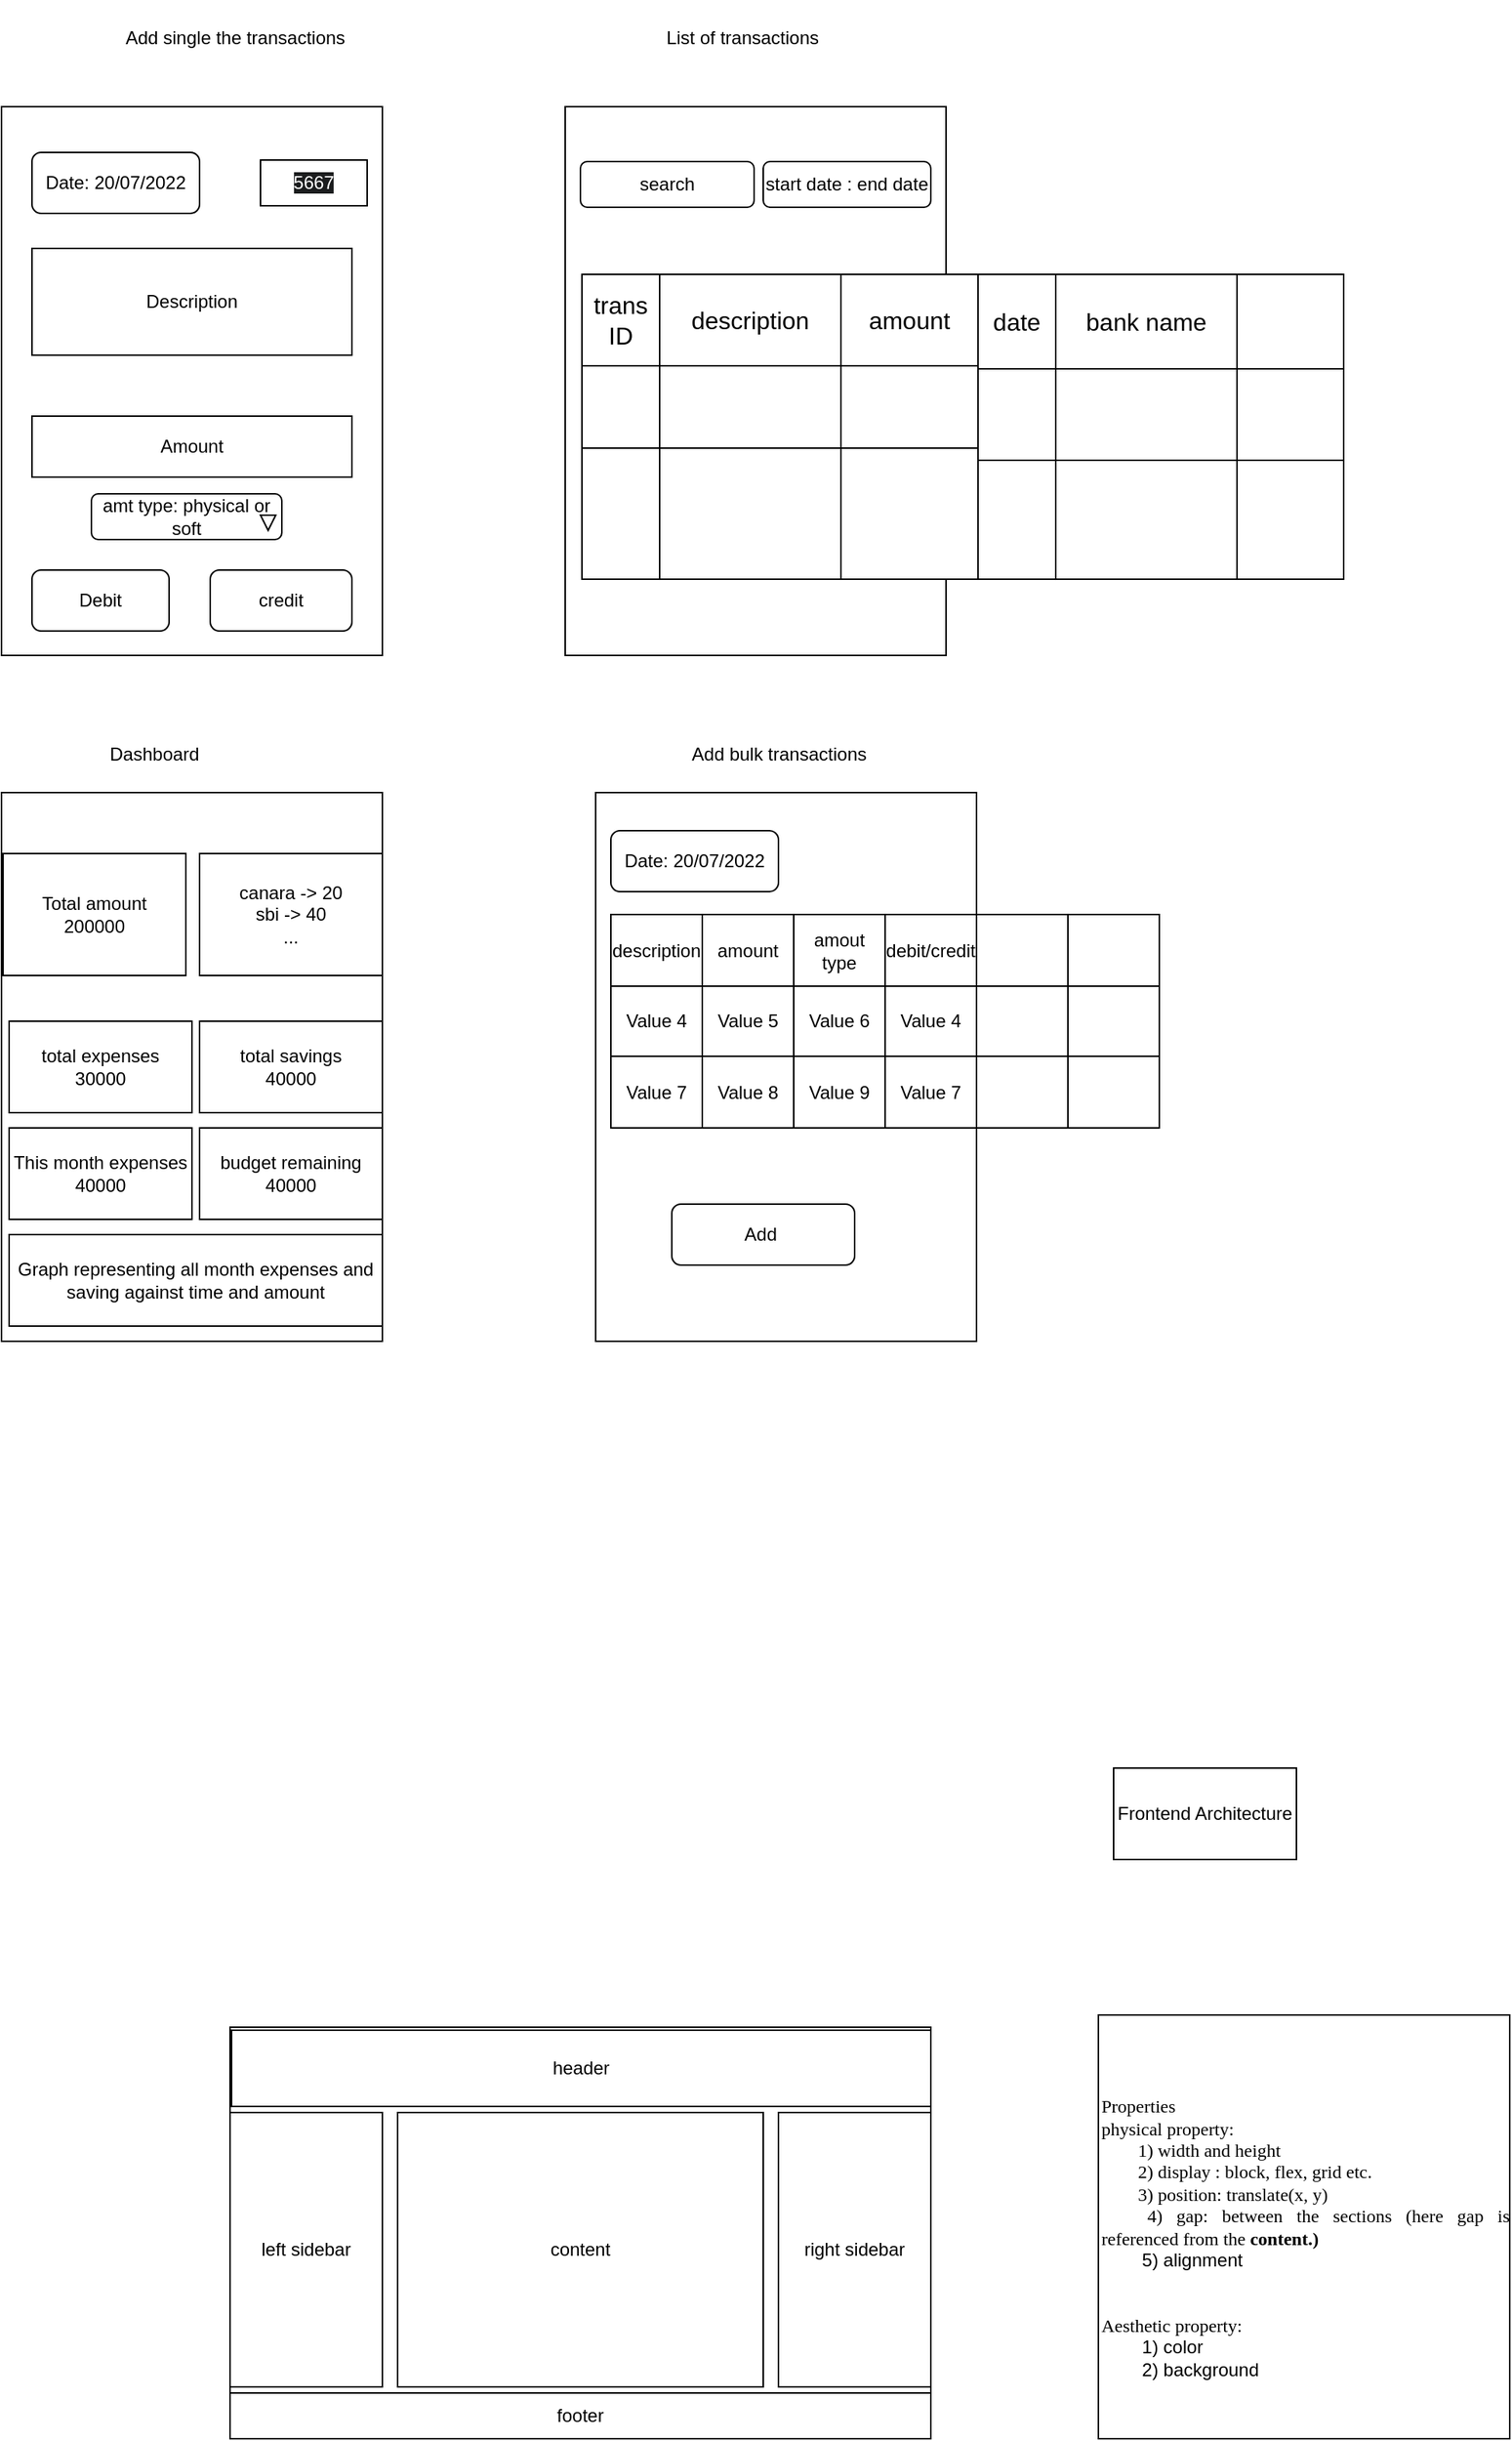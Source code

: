 <mxfile version="27.0.5">
  <diagram name="Page-1" id="O9XgXwJCEm626yFmfBz4">
    <mxGraphModel dx="1111" dy="526" grid="1" gridSize="10" guides="1" tooltips="1" connect="1" arrows="1" fold="1" page="1" pageScale="1" pageWidth="827" pageHeight="1169" math="0" shadow="0">
      <root>
        <mxCell id="0" />
        <mxCell id="1" parent="0" />
        <mxCell id="kgv2G1Oz28T-YQ5CuaxX-1" value="" style="rounded=0;whiteSpace=wrap;html=1;" parent="1" vertex="1">
          <mxGeometry x="40" y="90" width="250" height="360" as="geometry" />
        </mxCell>
        <mxCell id="kgv2G1Oz28T-YQ5CuaxX-2" value="Amount" style="rounded=0;whiteSpace=wrap;html=1;" parent="1" vertex="1">
          <mxGeometry x="60" y="293" width="210" height="40" as="geometry" />
        </mxCell>
        <mxCell id="kgv2G1Oz28T-YQ5CuaxX-3" value="Debit" style="rounded=1;whiteSpace=wrap;html=1;" parent="1" vertex="1">
          <mxGeometry x="60" y="394" width="90" height="40" as="geometry" />
        </mxCell>
        <mxCell id="kgv2G1Oz28T-YQ5CuaxX-4" value="credit" style="rounded=1;whiteSpace=wrap;html=1;" parent="1" vertex="1">
          <mxGeometry x="177" y="394" width="93" height="40" as="geometry" />
        </mxCell>
        <mxCell id="kgv2G1Oz28T-YQ5CuaxX-5" value="Description" style="rounded=0;whiteSpace=wrap;html=1;" parent="1" vertex="1">
          <mxGeometry x="60" y="183" width="210" height="70" as="geometry" />
        </mxCell>
        <mxCell id="kgv2G1Oz28T-YQ5CuaxX-6" value="Date: 20/07/2022" style="rounded=1;whiteSpace=wrap;html=1;" parent="1" vertex="1">
          <mxGeometry x="60" y="120" width="110" height="40" as="geometry" />
        </mxCell>
        <mxCell id="kgv2G1Oz28T-YQ5CuaxX-8" value="&lt;span style=&quot;color: rgb(255, 255, 255); font-family: Helvetica; font-size: 12px; font-style: normal; font-variant-ligatures: normal; font-variant-caps: normal; font-weight: 400; letter-spacing: normal; orphans: 2; text-align: center; text-indent: 0px; text-transform: none; widows: 2; word-spacing: 0px; -webkit-text-stroke-width: 0px; white-space: normal; background-color: rgb(27, 29, 30); text-decoration-thickness: initial; text-decoration-style: initial; text-decoration-color: initial; float: none; display: inline !important;&quot;&gt;5667&lt;/span&gt;" style="rounded=0;whiteSpace=wrap;html=1;" parent="1" vertex="1">
          <mxGeometry x="210" y="125" width="70" height="30" as="geometry" />
        </mxCell>
        <mxCell id="kgv2G1Oz28T-YQ5CuaxX-12" value="" style="rounded=0;whiteSpace=wrap;html=1;" parent="1" vertex="1">
          <mxGeometry x="410" y="90" width="250" height="360" as="geometry" />
        </mxCell>
        <mxCell id="kgv2G1Oz28T-YQ5CuaxX-34" value="search" style="rounded=1;whiteSpace=wrap;html=1;" parent="1" vertex="1">
          <mxGeometry x="420" y="126" width="114" height="30" as="geometry" />
        </mxCell>
        <mxCell id="kgv2G1Oz28T-YQ5CuaxX-35" value="start date : end date" style="rounded=1;whiteSpace=wrap;html=1;" parent="1" vertex="1">
          <mxGeometry x="540" y="126" width="110" height="30" as="geometry" />
        </mxCell>
        <mxCell id="kgv2G1Oz28T-YQ5CuaxX-139" value="" style="group;movable=1;resizable=1;rotatable=1;deletable=1;editable=1;locked=0;connectable=1;" parent="1" vertex="1" connectable="0">
          <mxGeometry x="390" y="200" width="580" height="200" as="geometry" />
        </mxCell>
        <mxCell id="kgv2G1Oz28T-YQ5CuaxX-88" value="" style="shape=table;startSize=0;container=1;collapsible=0;childLayout=tableLayout;fontSize=16;movable=1;resizable=1;rotatable=1;deletable=1;editable=1;locked=0;connectable=1;" parent="kgv2G1Oz28T-YQ5CuaxX-139" vertex="1">
          <mxGeometry x="31" width="260" height="200" as="geometry" />
        </mxCell>
        <mxCell id="kgv2G1Oz28T-YQ5CuaxX-93" value="" style="shape=tableRow;horizontal=0;startSize=0;swimlaneHead=0;swimlaneBody=0;strokeColor=inherit;top=0;left=0;bottom=0;right=0;collapsible=0;dropTarget=0;fillColor=none;points=[[0,0.5],[1,0.5]];portConstraint=eastwest;fontSize=16;movable=1;resizable=1;rotatable=1;deletable=1;editable=1;locked=0;connectable=1;" parent="kgv2G1Oz28T-YQ5CuaxX-88" vertex="1">
          <mxGeometry width="260" height="60" as="geometry" />
        </mxCell>
        <mxCell id="kgv2G1Oz28T-YQ5CuaxX-94" value="trans ID" style="shape=partialRectangle;html=1;whiteSpace=wrap;connectable=1;strokeColor=inherit;overflow=hidden;fillColor=none;top=0;left=0;bottom=0;right=0;pointerEvents=1;fontSize=16;movable=1;resizable=1;rotatable=1;deletable=1;editable=1;locked=0;" parent="kgv2G1Oz28T-YQ5CuaxX-93" vertex="1">
          <mxGeometry width="51" height="60" as="geometry">
            <mxRectangle width="51" height="60" as="alternateBounds" />
          </mxGeometry>
        </mxCell>
        <mxCell id="kgv2G1Oz28T-YQ5CuaxX-95" value="description" style="shape=partialRectangle;html=1;whiteSpace=wrap;connectable=1;strokeColor=inherit;overflow=hidden;fillColor=none;top=0;left=0;bottom=0;right=0;pointerEvents=1;fontSize=16;movable=1;resizable=1;rotatable=1;deletable=1;editable=1;locked=0;" parent="kgv2G1Oz28T-YQ5CuaxX-93" vertex="1">
          <mxGeometry x="51" width="119" height="60" as="geometry">
            <mxRectangle width="119" height="60" as="alternateBounds" />
          </mxGeometry>
        </mxCell>
        <mxCell id="kgv2G1Oz28T-YQ5CuaxX-96" value="amount" style="shape=partialRectangle;html=1;whiteSpace=wrap;connectable=1;strokeColor=inherit;overflow=hidden;fillColor=none;top=0;left=0;bottom=0;right=0;pointerEvents=1;fontSize=16;movable=1;resizable=1;rotatable=1;deletable=1;editable=1;locked=0;" parent="kgv2G1Oz28T-YQ5CuaxX-93" vertex="1">
          <mxGeometry x="170" width="90" height="60" as="geometry">
            <mxRectangle width="90" height="60" as="alternateBounds" />
          </mxGeometry>
        </mxCell>
        <mxCell id="kgv2G1Oz28T-YQ5CuaxX-89" value="" style="shape=tableRow;horizontal=0;startSize=0;swimlaneHead=0;swimlaneBody=0;strokeColor=inherit;top=0;left=0;bottom=0;right=0;collapsible=0;dropTarget=0;fillColor=none;points=[[0,0.5],[1,0.5]];portConstraint=eastwest;fontSize=16;movable=1;resizable=1;rotatable=1;deletable=1;editable=1;locked=0;connectable=1;" parent="kgv2G1Oz28T-YQ5CuaxX-88" vertex="1">
          <mxGeometry y="60" width="260" height="54" as="geometry" />
        </mxCell>
        <mxCell id="kgv2G1Oz28T-YQ5CuaxX-90" value="" style="shape=partialRectangle;html=1;whiteSpace=wrap;connectable=1;strokeColor=inherit;overflow=hidden;fillColor=none;top=0;left=0;bottom=0;right=0;pointerEvents=1;fontSize=16;movable=1;resizable=1;rotatable=1;deletable=1;editable=1;locked=0;" parent="kgv2G1Oz28T-YQ5CuaxX-89" vertex="1">
          <mxGeometry width="51" height="54" as="geometry">
            <mxRectangle width="51" height="54" as="alternateBounds" />
          </mxGeometry>
        </mxCell>
        <mxCell id="kgv2G1Oz28T-YQ5CuaxX-91" value="" style="shape=partialRectangle;html=1;whiteSpace=wrap;connectable=1;strokeColor=inherit;overflow=hidden;fillColor=none;top=0;left=0;bottom=0;right=0;pointerEvents=1;fontSize=16;movable=1;resizable=1;rotatable=1;deletable=1;editable=1;locked=0;" parent="kgv2G1Oz28T-YQ5CuaxX-89" vertex="1">
          <mxGeometry x="51" width="119" height="54" as="geometry">
            <mxRectangle width="119" height="54" as="alternateBounds" />
          </mxGeometry>
        </mxCell>
        <mxCell id="kgv2G1Oz28T-YQ5CuaxX-92" value="" style="shape=partialRectangle;html=1;whiteSpace=wrap;connectable=1;strokeColor=inherit;overflow=hidden;fillColor=none;top=0;left=0;bottom=0;right=0;pointerEvents=1;fontSize=16;movable=1;resizable=1;rotatable=1;deletable=1;editable=1;locked=0;" parent="kgv2G1Oz28T-YQ5CuaxX-89" vertex="1">
          <mxGeometry x="170" width="90" height="54" as="geometry">
            <mxRectangle width="90" height="54" as="alternateBounds" />
          </mxGeometry>
        </mxCell>
        <mxCell id="kgv2G1Oz28T-YQ5CuaxX-97" value="" style="shape=tableRow;horizontal=0;startSize=0;swimlaneHead=0;swimlaneBody=0;strokeColor=inherit;top=0;left=0;bottom=0;right=0;collapsible=0;dropTarget=0;fillColor=none;points=[[0,0.5],[1,0.5]];portConstraint=eastwest;fontSize=16;movable=1;resizable=1;rotatable=1;deletable=1;editable=1;locked=0;connectable=1;" parent="kgv2G1Oz28T-YQ5CuaxX-88" vertex="1">
          <mxGeometry y="114" width="260" height="86" as="geometry" />
        </mxCell>
        <mxCell id="kgv2G1Oz28T-YQ5CuaxX-98" value="" style="shape=partialRectangle;html=1;whiteSpace=wrap;connectable=1;strokeColor=inherit;overflow=hidden;fillColor=none;top=0;left=0;bottom=0;right=0;pointerEvents=1;fontSize=16;movable=1;resizable=1;rotatable=1;deletable=1;editable=1;locked=0;" parent="kgv2G1Oz28T-YQ5CuaxX-97" vertex="1">
          <mxGeometry width="51" height="86" as="geometry">
            <mxRectangle width="51" height="86" as="alternateBounds" />
          </mxGeometry>
        </mxCell>
        <mxCell id="kgv2G1Oz28T-YQ5CuaxX-99" value="" style="shape=partialRectangle;html=1;whiteSpace=wrap;connectable=1;strokeColor=inherit;overflow=hidden;fillColor=none;top=0;left=0;bottom=0;right=0;pointerEvents=1;fontSize=16;movable=1;resizable=1;rotatable=1;deletable=1;editable=1;locked=0;" parent="kgv2G1Oz28T-YQ5CuaxX-97" vertex="1">
          <mxGeometry x="51" width="119" height="86" as="geometry">
            <mxRectangle width="119" height="86" as="alternateBounds" />
          </mxGeometry>
        </mxCell>
        <mxCell id="kgv2G1Oz28T-YQ5CuaxX-100" value="" style="shape=partialRectangle;html=1;whiteSpace=wrap;connectable=1;strokeColor=inherit;overflow=hidden;fillColor=none;top=0;left=0;bottom=0;right=0;pointerEvents=1;fontSize=16;movable=1;resizable=1;rotatable=1;deletable=1;editable=1;locked=0;" parent="kgv2G1Oz28T-YQ5CuaxX-97" vertex="1">
          <mxGeometry x="170" width="90" height="86" as="geometry">
            <mxRectangle width="90" height="86" as="alternateBounds" />
          </mxGeometry>
        </mxCell>
        <mxCell id="kgv2G1Oz28T-YQ5CuaxX-126" value="" style="shape=table;startSize=0;container=1;collapsible=0;childLayout=tableLayout;fontSize=16;movable=1;resizable=1;rotatable=1;deletable=1;editable=1;locked=0;connectable=1;points=[[0,0,0,0,0],[0,0.25,0,0,0],[0,0.5,0,0,0],[0,0.75,0,0,0],[0,1,0,0,0],[0.25,0,0,0,0],[0.25,1,0,0,0],[0.5,0,0,0,0],[0.5,1,0,0,0],[0.75,0,0,0,0],[0.75,1,0,0,0],[1,0,0,0,0],[1,0.25,0,0,0],[1,0.5,0,0,0],[1,0.75,0,0,0],[1,1,0,0,0]];" parent="kgv2G1Oz28T-YQ5CuaxX-139" vertex="1">
          <mxGeometry x="291" width="240" height="200.0" as="geometry" />
        </mxCell>
        <mxCell id="kgv2G1Oz28T-YQ5CuaxX-127" value="" style="shape=tableRow;horizontal=0;startSize=0;swimlaneHead=0;swimlaneBody=0;strokeColor=inherit;top=0;left=0;bottom=0;right=0;collapsible=0;dropTarget=0;fillColor=none;points=[[0,0.5],[1,0.5]];portConstraint=eastwest;fontSize=16;movable=1;resizable=1;rotatable=1;deletable=1;editable=1;locked=0;connectable=1;" parent="kgv2G1Oz28T-YQ5CuaxX-126" vertex="1">
          <mxGeometry width="240" height="62" as="geometry" />
        </mxCell>
        <mxCell id="kgv2G1Oz28T-YQ5CuaxX-128" value="date" style="shape=partialRectangle;html=1;whiteSpace=wrap;connectable=1;strokeColor=inherit;overflow=hidden;fillColor=none;top=0;left=0;bottom=0;right=0;pointerEvents=1;fontSize=16;movable=1;resizable=1;rotatable=1;deletable=1;editable=1;locked=0;" parent="kgv2G1Oz28T-YQ5CuaxX-127" vertex="1">
          <mxGeometry width="51" height="62" as="geometry">
            <mxRectangle width="51" height="62" as="alternateBounds" />
          </mxGeometry>
        </mxCell>
        <mxCell id="kgv2G1Oz28T-YQ5CuaxX-129" value="bank name" style="shape=partialRectangle;html=1;whiteSpace=wrap;connectable=1;strokeColor=inherit;overflow=hidden;fillColor=none;top=0;left=0;bottom=0;right=0;pointerEvents=1;fontSize=16;movable=1;resizable=1;rotatable=1;deletable=1;editable=1;locked=0;" parent="kgv2G1Oz28T-YQ5CuaxX-127" vertex="1">
          <mxGeometry x="51" width="119" height="62" as="geometry">
            <mxRectangle width="119" height="62" as="alternateBounds" />
          </mxGeometry>
        </mxCell>
        <mxCell id="kgv2G1Oz28T-YQ5CuaxX-130" value="" style="shape=partialRectangle;html=1;whiteSpace=wrap;connectable=1;strokeColor=inherit;overflow=hidden;fillColor=none;top=0;left=0;bottom=0;right=0;pointerEvents=1;fontSize=16;movable=1;resizable=1;rotatable=1;deletable=1;editable=1;locked=0;" parent="kgv2G1Oz28T-YQ5CuaxX-127" vertex="1">
          <mxGeometry x="170" width="70" height="62" as="geometry">
            <mxRectangle width="70" height="62" as="alternateBounds" />
          </mxGeometry>
        </mxCell>
        <mxCell id="kgv2G1Oz28T-YQ5CuaxX-131" value="" style="shape=tableRow;horizontal=0;startSize=0;swimlaneHead=0;swimlaneBody=0;strokeColor=inherit;top=0;left=0;bottom=0;right=0;collapsible=0;dropTarget=0;fillColor=none;points=[[0,0.5],[1,0.5]];portConstraint=eastwest;fontSize=16;movable=1;resizable=1;rotatable=1;deletable=1;editable=1;locked=0;connectable=1;" parent="kgv2G1Oz28T-YQ5CuaxX-126" vertex="1">
          <mxGeometry y="62" width="240" height="60" as="geometry" />
        </mxCell>
        <mxCell id="kgv2G1Oz28T-YQ5CuaxX-132" value="" style="shape=partialRectangle;html=1;whiteSpace=wrap;connectable=1;strokeColor=inherit;overflow=hidden;fillColor=none;top=0;left=0;bottom=0;right=0;pointerEvents=1;fontSize=16;movable=1;resizable=1;rotatable=1;deletable=1;editable=1;locked=0;" parent="kgv2G1Oz28T-YQ5CuaxX-131" vertex="1">
          <mxGeometry width="51" height="60" as="geometry">
            <mxRectangle width="51" height="60" as="alternateBounds" />
          </mxGeometry>
        </mxCell>
        <mxCell id="kgv2G1Oz28T-YQ5CuaxX-133" value="" style="shape=partialRectangle;html=1;whiteSpace=wrap;connectable=1;strokeColor=inherit;overflow=hidden;fillColor=none;top=0;left=0;bottom=0;right=0;pointerEvents=1;fontSize=16;movable=1;resizable=1;rotatable=1;deletable=1;editable=1;locked=0;" parent="kgv2G1Oz28T-YQ5CuaxX-131" vertex="1">
          <mxGeometry x="51" width="119" height="60" as="geometry">
            <mxRectangle width="119" height="60" as="alternateBounds" />
          </mxGeometry>
        </mxCell>
        <mxCell id="kgv2G1Oz28T-YQ5CuaxX-134" value="" style="shape=partialRectangle;html=1;whiteSpace=wrap;connectable=1;strokeColor=inherit;overflow=hidden;fillColor=none;top=0;left=0;bottom=0;right=0;pointerEvents=1;fontSize=16;movable=1;resizable=1;rotatable=1;deletable=1;editable=1;locked=0;" parent="kgv2G1Oz28T-YQ5CuaxX-131" vertex="1">
          <mxGeometry x="170" width="70" height="60" as="geometry">
            <mxRectangle width="70" height="60" as="alternateBounds" />
          </mxGeometry>
        </mxCell>
        <mxCell id="kgv2G1Oz28T-YQ5CuaxX-135" value="" style="shape=tableRow;horizontal=0;startSize=0;swimlaneHead=0;swimlaneBody=0;strokeColor=inherit;top=0;left=0;bottom=0;right=0;collapsible=0;dropTarget=0;fillColor=none;points=[[0,0.5],[1,0.5]];portConstraint=eastwest;fontSize=16;movable=1;resizable=1;rotatable=1;deletable=1;editable=1;locked=0;connectable=1;" parent="kgv2G1Oz28T-YQ5CuaxX-126" vertex="1">
          <mxGeometry y="122" width="240" height="78" as="geometry" />
        </mxCell>
        <mxCell id="kgv2G1Oz28T-YQ5CuaxX-136" value="" style="shape=partialRectangle;html=1;whiteSpace=wrap;connectable=1;strokeColor=inherit;overflow=hidden;fillColor=none;top=0;left=0;bottom=0;right=0;pointerEvents=1;fontSize=16;movable=1;resizable=1;rotatable=1;deletable=1;editable=1;locked=0;" parent="kgv2G1Oz28T-YQ5CuaxX-135" vertex="1">
          <mxGeometry width="51" height="78" as="geometry">
            <mxRectangle width="51" height="78" as="alternateBounds" />
          </mxGeometry>
        </mxCell>
        <mxCell id="kgv2G1Oz28T-YQ5CuaxX-137" value="" style="shape=partialRectangle;html=1;whiteSpace=wrap;connectable=1;strokeColor=inherit;overflow=hidden;fillColor=none;top=0;left=0;bottom=0;right=0;pointerEvents=1;fontSize=16;movable=1;resizable=1;rotatable=1;deletable=1;editable=1;locked=0;" parent="kgv2G1Oz28T-YQ5CuaxX-135" vertex="1">
          <mxGeometry x="51" width="119" height="78" as="geometry">
            <mxRectangle width="119" height="78" as="alternateBounds" />
          </mxGeometry>
        </mxCell>
        <mxCell id="kgv2G1Oz28T-YQ5CuaxX-138" value="" style="shape=partialRectangle;html=1;whiteSpace=wrap;connectable=1;strokeColor=inherit;overflow=hidden;fillColor=none;top=0;left=0;bottom=0;right=0;pointerEvents=1;fontSize=16;movable=1;resizable=1;rotatable=1;deletable=1;editable=1;locked=0;" parent="kgv2G1Oz28T-YQ5CuaxX-135" vertex="1">
          <mxGeometry x="170" width="70" height="78" as="geometry">
            <mxRectangle width="70" height="78" as="alternateBounds" />
          </mxGeometry>
        </mxCell>
        <mxCell id="kgv2G1Oz28T-YQ5CuaxX-140" value="amt type: physical or soft" style="rounded=1;whiteSpace=wrap;html=1;" parent="1" vertex="1">
          <mxGeometry x="99" y="344" width="125" height="30" as="geometry" />
        </mxCell>
        <mxCell id="kgv2G1Oz28T-YQ5CuaxX-141" value="" style="triangle;whiteSpace=wrap;html=1;rotation=90;" parent="1" vertex="1">
          <mxGeometry x="210" y="358" width="10" height="10" as="geometry" />
        </mxCell>
        <mxCell id="kgv2G1Oz28T-YQ5CuaxX-143" value="" style="rounded=0;whiteSpace=wrap;html=1;" parent="1" vertex="1">
          <mxGeometry x="40" y="540" width="250" height="360" as="geometry" />
        </mxCell>
        <mxCell id="kgv2G1Oz28T-YQ5CuaxX-144" value="Total amount&lt;div&gt;200000&lt;/div&gt;" style="rounded=0;whiteSpace=wrap;html=1;" parent="1" vertex="1">
          <mxGeometry x="41" y="580" width="120" height="80" as="geometry" />
        </mxCell>
        <mxCell id="kgv2G1Oz28T-YQ5CuaxX-158" value="total expenses&lt;div&gt;30000&lt;/div&gt;" style="rounded=0;whiteSpace=wrap;html=1;" parent="1" vertex="1">
          <mxGeometry x="45" y="690" width="120" height="60" as="geometry" />
        </mxCell>
        <mxCell id="kgv2G1Oz28T-YQ5CuaxX-159" value="total savings&lt;div&gt;40000&lt;/div&gt;" style="rounded=0;whiteSpace=wrap;html=1;" parent="1" vertex="1">
          <mxGeometry x="170" y="690" width="120" height="60" as="geometry" />
        </mxCell>
        <mxCell id="kgv2G1Oz28T-YQ5CuaxX-160" value="This month expenses&lt;br&gt;&lt;div&gt;40000&lt;/div&gt;" style="rounded=0;whiteSpace=wrap;html=1;" parent="1" vertex="1">
          <mxGeometry x="45" y="760" width="120" height="60" as="geometry" />
        </mxCell>
        <mxCell id="kgv2G1Oz28T-YQ5CuaxX-161" value="budget remaining&lt;br&gt;&lt;div&gt;40000&lt;/div&gt;" style="rounded=0;whiteSpace=wrap;html=1;" parent="1" vertex="1">
          <mxGeometry x="170" y="760" width="120" height="60" as="geometry" />
        </mxCell>
        <mxCell id="kgv2G1Oz28T-YQ5CuaxX-162" value="Graph representing all month expenses and saving against time and amount" style="rounded=0;whiteSpace=wrap;html=1;" parent="1" vertex="1">
          <mxGeometry x="45" y="830" width="245" height="60" as="geometry" />
        </mxCell>
        <mxCell id="kgv2G1Oz28T-YQ5CuaxX-163" value="&lt;div&gt;canara -&amp;gt; 20&lt;/div&gt;&lt;div&gt;sbi -&amp;gt; 40&lt;/div&gt;&lt;div&gt;...&lt;/div&gt;" style="rounded=0;whiteSpace=wrap;html=1;" parent="1" vertex="1">
          <mxGeometry x="170" y="580" width="120" height="80" as="geometry" />
        </mxCell>
        <mxCell id="kgv2G1Oz28T-YQ5CuaxX-164" value="Add single the transactions" style="text;html=1;align=center;verticalAlign=middle;whiteSpace=wrap;rounded=0;" parent="1" vertex="1">
          <mxGeometry x="117" y="20" width="153" height="50" as="geometry" />
        </mxCell>
        <mxCell id="kgv2G1Oz28T-YQ5CuaxX-165" value="List of transactions" style="text;html=1;align=center;verticalAlign=middle;whiteSpace=wrap;rounded=0;" parent="1" vertex="1">
          <mxGeometry x="450" y="20" width="153" height="50" as="geometry" />
        </mxCell>
        <mxCell id="kgv2G1Oz28T-YQ5CuaxX-167" value="Dashboard" style="text;html=1;align=center;verticalAlign=middle;resizable=0;points=[];autosize=1;strokeColor=none;fillColor=none;" parent="1" vertex="1">
          <mxGeometry x="100" y="500" width="80" height="30" as="geometry" />
        </mxCell>
        <mxCell id="kgv2G1Oz28T-YQ5CuaxX-168" value="" style="rounded=0;whiteSpace=wrap;html=1;" parent="1" vertex="1">
          <mxGeometry x="430" y="540" width="250" height="360" as="geometry" />
        </mxCell>
        <mxCell id="kgv2G1Oz28T-YQ5CuaxX-169" value="Add bulk transactions" style="text;html=1;align=center;verticalAlign=middle;resizable=0;points=[];autosize=1;strokeColor=none;fillColor=none;" parent="1" vertex="1">
          <mxGeometry x="480" y="500" width="140" height="30" as="geometry" />
        </mxCell>
        <mxCell id="kgv2G1Oz28T-YQ5CuaxX-196" value="" style="group" parent="1" vertex="1" connectable="0">
          <mxGeometry x="440" y="620" width="360" height="140" as="geometry" />
        </mxCell>
        <mxCell id="kgv2G1Oz28T-YQ5CuaxX-170" value="" style="childLayout=tableLayout;recursiveResize=0;shadow=0;fillColor=none;" parent="kgv2G1Oz28T-YQ5CuaxX-196" vertex="1">
          <mxGeometry width="180" height="140" as="geometry" />
        </mxCell>
        <mxCell id="kgv2G1Oz28T-YQ5CuaxX-171" value="" style="shape=tableRow;horizontal=0;startSize=0;swimlaneHead=0;swimlaneBody=0;top=0;left=0;bottom=0;right=0;dropTarget=0;collapsible=0;recursiveResize=0;expand=0;fontStyle=0;fillColor=none;strokeColor=inherit;" parent="kgv2G1Oz28T-YQ5CuaxX-170" vertex="1">
          <mxGeometry width="180" height="47" as="geometry" />
        </mxCell>
        <mxCell id="kgv2G1Oz28T-YQ5CuaxX-172" value="description" style="connectable=0;recursiveResize=0;strokeColor=inherit;fillColor=none;align=center;whiteSpace=wrap;html=1;" parent="kgv2G1Oz28T-YQ5CuaxX-171" vertex="1">
          <mxGeometry width="60" height="47" as="geometry">
            <mxRectangle width="60" height="47" as="alternateBounds" />
          </mxGeometry>
        </mxCell>
        <mxCell id="kgv2G1Oz28T-YQ5CuaxX-173" value="amount" style="connectable=0;recursiveResize=0;strokeColor=inherit;fillColor=none;align=center;whiteSpace=wrap;html=1;" parent="kgv2G1Oz28T-YQ5CuaxX-171" vertex="1">
          <mxGeometry x="60" width="60" height="47" as="geometry">
            <mxRectangle width="60" height="47" as="alternateBounds" />
          </mxGeometry>
        </mxCell>
        <mxCell id="kgv2G1Oz28T-YQ5CuaxX-174" value="amout type" style="connectable=0;recursiveResize=0;strokeColor=inherit;fillColor=none;align=center;whiteSpace=wrap;html=1;" parent="kgv2G1Oz28T-YQ5CuaxX-171" vertex="1">
          <mxGeometry x="120" width="60" height="47" as="geometry">
            <mxRectangle width="60" height="47" as="alternateBounds" />
          </mxGeometry>
        </mxCell>
        <mxCell id="kgv2G1Oz28T-YQ5CuaxX-175" style="shape=tableRow;horizontal=0;startSize=0;swimlaneHead=0;swimlaneBody=0;top=0;left=0;bottom=0;right=0;dropTarget=0;collapsible=0;recursiveResize=0;expand=0;fontStyle=0;fillColor=none;strokeColor=inherit;" parent="kgv2G1Oz28T-YQ5CuaxX-170" vertex="1">
          <mxGeometry y="47" width="180" height="46" as="geometry" />
        </mxCell>
        <mxCell id="kgv2G1Oz28T-YQ5CuaxX-176" value="Value 4" style="connectable=0;recursiveResize=0;strokeColor=inherit;fillColor=none;align=center;whiteSpace=wrap;html=1;" parent="kgv2G1Oz28T-YQ5CuaxX-175" vertex="1">
          <mxGeometry width="60" height="46" as="geometry">
            <mxRectangle width="60" height="46" as="alternateBounds" />
          </mxGeometry>
        </mxCell>
        <mxCell id="kgv2G1Oz28T-YQ5CuaxX-177" value="Value 5" style="connectable=0;recursiveResize=0;strokeColor=inherit;fillColor=none;align=center;whiteSpace=wrap;html=1;" parent="kgv2G1Oz28T-YQ5CuaxX-175" vertex="1">
          <mxGeometry x="60" width="60" height="46" as="geometry">
            <mxRectangle width="60" height="46" as="alternateBounds" />
          </mxGeometry>
        </mxCell>
        <mxCell id="kgv2G1Oz28T-YQ5CuaxX-178" value="Value 6" style="connectable=0;recursiveResize=0;strokeColor=inherit;fillColor=none;align=center;whiteSpace=wrap;html=1;" parent="kgv2G1Oz28T-YQ5CuaxX-175" vertex="1">
          <mxGeometry x="120" width="60" height="46" as="geometry">
            <mxRectangle width="60" height="46" as="alternateBounds" />
          </mxGeometry>
        </mxCell>
        <mxCell id="kgv2G1Oz28T-YQ5CuaxX-179" style="shape=tableRow;horizontal=0;startSize=0;swimlaneHead=0;swimlaneBody=0;top=0;left=0;bottom=0;right=0;dropTarget=0;collapsible=0;recursiveResize=0;expand=0;fontStyle=0;fillColor=none;strokeColor=inherit;" parent="kgv2G1Oz28T-YQ5CuaxX-170" vertex="1">
          <mxGeometry y="93" width="180" height="47" as="geometry" />
        </mxCell>
        <mxCell id="kgv2G1Oz28T-YQ5CuaxX-180" value="Value 7" style="connectable=0;recursiveResize=0;strokeColor=inherit;fillColor=none;align=center;whiteSpace=wrap;html=1;" parent="kgv2G1Oz28T-YQ5CuaxX-179" vertex="1">
          <mxGeometry width="60" height="47" as="geometry">
            <mxRectangle width="60" height="47" as="alternateBounds" />
          </mxGeometry>
        </mxCell>
        <mxCell id="kgv2G1Oz28T-YQ5CuaxX-181" value="Value 8" style="connectable=0;recursiveResize=0;strokeColor=inherit;fillColor=none;align=center;whiteSpace=wrap;html=1;" parent="kgv2G1Oz28T-YQ5CuaxX-179" vertex="1">
          <mxGeometry x="60" width="60" height="47" as="geometry">
            <mxRectangle width="60" height="47" as="alternateBounds" />
          </mxGeometry>
        </mxCell>
        <mxCell id="kgv2G1Oz28T-YQ5CuaxX-182" value="Value 9" style="connectable=0;recursiveResize=0;strokeColor=inherit;fillColor=none;align=center;whiteSpace=wrap;html=1;" parent="kgv2G1Oz28T-YQ5CuaxX-179" vertex="1">
          <mxGeometry x="120" width="60" height="47" as="geometry">
            <mxRectangle width="60" height="47" as="alternateBounds" />
          </mxGeometry>
        </mxCell>
        <mxCell id="kgv2G1Oz28T-YQ5CuaxX-183" value="" style="childLayout=tableLayout;recursiveResize=0;shadow=0;fillColor=none;" parent="kgv2G1Oz28T-YQ5CuaxX-196" vertex="1">
          <mxGeometry x="180" width="180" height="140" as="geometry" />
        </mxCell>
        <mxCell id="kgv2G1Oz28T-YQ5CuaxX-184" value="" style="shape=tableRow;horizontal=0;startSize=0;swimlaneHead=0;swimlaneBody=0;top=0;left=0;bottom=0;right=0;dropTarget=0;collapsible=0;recursiveResize=0;expand=0;fontStyle=0;fillColor=none;strokeColor=inherit;" parent="kgv2G1Oz28T-YQ5CuaxX-183" vertex="1">
          <mxGeometry width="180" height="47" as="geometry" />
        </mxCell>
        <mxCell id="kgv2G1Oz28T-YQ5CuaxX-185" value="debit/credit" style="connectable=0;recursiveResize=0;strokeColor=inherit;fillColor=none;align=center;whiteSpace=wrap;html=1;" parent="kgv2G1Oz28T-YQ5CuaxX-184" vertex="1">
          <mxGeometry width="60" height="47" as="geometry">
            <mxRectangle width="60" height="47" as="alternateBounds" />
          </mxGeometry>
        </mxCell>
        <mxCell id="kgv2G1Oz28T-YQ5CuaxX-186" value="" style="connectable=0;recursiveResize=0;strokeColor=inherit;fillColor=none;align=center;whiteSpace=wrap;html=1;" parent="kgv2G1Oz28T-YQ5CuaxX-184" vertex="1">
          <mxGeometry x="60" width="60" height="47" as="geometry">
            <mxRectangle width="60" height="47" as="alternateBounds" />
          </mxGeometry>
        </mxCell>
        <mxCell id="kgv2G1Oz28T-YQ5CuaxX-187" value="" style="connectable=0;recursiveResize=0;strokeColor=inherit;fillColor=none;align=center;whiteSpace=wrap;html=1;" parent="kgv2G1Oz28T-YQ5CuaxX-184" vertex="1">
          <mxGeometry x="120" width="60" height="47" as="geometry">
            <mxRectangle width="60" height="47" as="alternateBounds" />
          </mxGeometry>
        </mxCell>
        <mxCell id="kgv2G1Oz28T-YQ5CuaxX-188" style="shape=tableRow;horizontal=0;startSize=0;swimlaneHead=0;swimlaneBody=0;top=0;left=0;bottom=0;right=0;dropTarget=0;collapsible=0;recursiveResize=0;expand=0;fontStyle=0;fillColor=none;strokeColor=inherit;" parent="kgv2G1Oz28T-YQ5CuaxX-183" vertex="1">
          <mxGeometry y="47" width="180" height="46" as="geometry" />
        </mxCell>
        <mxCell id="kgv2G1Oz28T-YQ5CuaxX-189" value="Value 4" style="connectable=0;recursiveResize=0;strokeColor=inherit;fillColor=none;align=center;whiteSpace=wrap;html=1;" parent="kgv2G1Oz28T-YQ5CuaxX-188" vertex="1">
          <mxGeometry width="60" height="46" as="geometry">
            <mxRectangle width="60" height="46" as="alternateBounds" />
          </mxGeometry>
        </mxCell>
        <mxCell id="kgv2G1Oz28T-YQ5CuaxX-190" value="" style="connectable=0;recursiveResize=0;strokeColor=inherit;fillColor=none;align=center;whiteSpace=wrap;html=1;" parent="kgv2G1Oz28T-YQ5CuaxX-188" vertex="1">
          <mxGeometry x="60" width="60" height="46" as="geometry">
            <mxRectangle width="60" height="46" as="alternateBounds" />
          </mxGeometry>
        </mxCell>
        <mxCell id="kgv2G1Oz28T-YQ5CuaxX-191" value="" style="connectable=0;recursiveResize=0;strokeColor=inherit;fillColor=none;align=center;whiteSpace=wrap;html=1;" parent="kgv2G1Oz28T-YQ5CuaxX-188" vertex="1">
          <mxGeometry x="120" width="60" height="46" as="geometry">
            <mxRectangle width="60" height="46" as="alternateBounds" />
          </mxGeometry>
        </mxCell>
        <mxCell id="kgv2G1Oz28T-YQ5CuaxX-192" style="shape=tableRow;horizontal=0;startSize=0;swimlaneHead=0;swimlaneBody=0;top=0;left=0;bottom=0;right=0;dropTarget=0;collapsible=0;recursiveResize=0;expand=0;fontStyle=0;fillColor=none;strokeColor=inherit;" parent="kgv2G1Oz28T-YQ5CuaxX-183" vertex="1">
          <mxGeometry y="93" width="180" height="47" as="geometry" />
        </mxCell>
        <mxCell id="kgv2G1Oz28T-YQ5CuaxX-193" value="Value 7" style="connectable=0;recursiveResize=0;strokeColor=inherit;fillColor=none;align=center;whiteSpace=wrap;html=1;" parent="kgv2G1Oz28T-YQ5CuaxX-192" vertex="1">
          <mxGeometry width="60" height="47" as="geometry">
            <mxRectangle width="60" height="47" as="alternateBounds" />
          </mxGeometry>
        </mxCell>
        <mxCell id="kgv2G1Oz28T-YQ5CuaxX-194" value="" style="connectable=0;recursiveResize=0;strokeColor=inherit;fillColor=none;align=center;whiteSpace=wrap;html=1;" parent="kgv2G1Oz28T-YQ5CuaxX-192" vertex="1">
          <mxGeometry x="60" width="60" height="47" as="geometry">
            <mxRectangle width="60" height="47" as="alternateBounds" />
          </mxGeometry>
        </mxCell>
        <mxCell id="kgv2G1Oz28T-YQ5CuaxX-195" value="" style="connectable=0;recursiveResize=0;strokeColor=inherit;fillColor=none;align=center;whiteSpace=wrap;html=1;" parent="kgv2G1Oz28T-YQ5CuaxX-192" vertex="1">
          <mxGeometry x="120" width="60" height="47" as="geometry">
            <mxRectangle width="60" height="47" as="alternateBounds" />
          </mxGeometry>
        </mxCell>
        <mxCell id="kgv2G1Oz28T-YQ5CuaxX-197" value="Date: 20/07/2022" style="rounded=1;whiteSpace=wrap;html=1;" parent="1" vertex="1">
          <mxGeometry x="440" y="565" width="110" height="40" as="geometry" />
        </mxCell>
        <mxCell id="kgv2G1Oz28T-YQ5CuaxX-198" value="Add&amp;nbsp;" style="rounded=1;whiteSpace=wrap;html=1;" parent="1" vertex="1">
          <mxGeometry x="480" y="810" width="120" height="40" as="geometry" />
        </mxCell>
        <mxCell id="u6pVaHpLlFX46edqi3Dm-1" value="Frontend Architecture" style="rounded=0;whiteSpace=wrap;html=1;" vertex="1" parent="1">
          <mxGeometry x="770" y="1180" width="120" height="60" as="geometry" />
        </mxCell>
        <mxCell id="u6pVaHpLlFX46edqi3Dm-2" value="" style="rounded=0;whiteSpace=wrap;html=1;fillColor=light-dark(#FFFFFF,#185C12);" vertex="1" parent="1">
          <mxGeometry x="190" y="1350" width="460" height="270" as="geometry" />
        </mxCell>
        <mxCell id="u6pVaHpLlFX46edqi3Dm-3" value="left sidebar" style="rounded=0;whiteSpace=wrap;html=1;" vertex="1" parent="1">
          <mxGeometry x="190" y="1406" width="100" height="180" as="geometry" />
        </mxCell>
        <mxCell id="u6pVaHpLlFX46edqi3Dm-4" value="right sidebar" style="rounded=0;whiteSpace=wrap;html=1;" vertex="1" parent="1">
          <mxGeometry x="550" y="1406" width="100" height="180" as="geometry" />
        </mxCell>
        <mxCell id="u6pVaHpLlFX46edqi3Dm-5" value="content" style="rounded=0;whiteSpace=wrap;html=1;" vertex="1" parent="1">
          <mxGeometry x="300" y="1406" width="240" height="180" as="geometry" />
        </mxCell>
        <mxCell id="u6pVaHpLlFX46edqi3Dm-7" value="footer" style="rounded=0;whiteSpace=wrap;html=1;" vertex="1" parent="1">
          <mxGeometry x="190" y="1590" width="460" height="30" as="geometry" />
        </mxCell>
        <mxCell id="u6pVaHpLlFX46edqi3Dm-8" value="header" style="rounded=0;whiteSpace=wrap;html=1;" vertex="1" parent="1">
          <mxGeometry x="191" y="1352" width="459" height="50" as="geometry" />
        </mxCell>
        <mxCell id="u6pVaHpLlFX46edqi3Dm-9" value="&lt;div style=&quot;text-align: justify;&quot;&gt;&lt;br&gt;&lt;/div&gt;&lt;div style=&quot;text-align: justify;&quot;&gt;&lt;span style=&quot;background-color: transparent; color: light-dark(rgb(0, 0, 0), rgb(255, 255, 255));&quot;&gt;&lt;font face=&quot;Times New Roman&quot;&gt;Properties&lt;/font&gt;&lt;/span&gt;&lt;/div&gt;&lt;div style=&quot;text-align: justify;&quot;&gt;&lt;span style=&quot;background-color: transparent; color: light-dark(rgb(0, 0, 0), rgb(255, 255, 255));&quot;&gt;&lt;font face=&quot;Times New Roman&quot;&gt;physical property:&lt;/font&gt;&lt;/span&gt;&lt;/div&gt;&lt;div style=&quot;text-align: justify;&quot;&gt;&lt;font face=&quot;Times New Roman&quot;&gt;&lt;span style=&quot;white-space: pre;&quot;&gt;&#x9;&lt;/span&gt;1) width and height&lt;/font&gt;&lt;/div&gt;&lt;div style=&quot;text-align: justify;&quot;&gt;&lt;font face=&quot;Times New Roman&quot;&gt;&lt;span style=&quot;white-space: pre;&quot;&gt;&#x9;&lt;/span&gt;2) display : block, flex, grid etc.&lt;/font&gt;&lt;/div&gt;&lt;div style=&quot;text-align: justify;&quot;&gt;&lt;font face=&quot;Times New Roman&quot;&gt;&lt;span style=&quot;white-space: pre;&quot;&gt;&#x9;&lt;/span&gt;3) position: translate(x, y)&lt;/font&gt;&lt;/div&gt;&lt;div style=&quot;text-align: justify;&quot;&gt;&lt;font face=&quot;Times New Roman&quot;&gt;&lt;span style=&quot;white-space: pre;&quot;&gt;&#x9;&lt;/span&gt;4) gap: between the sections (here gap is referenced from the &lt;b&gt;content.)&lt;/b&gt;&lt;/font&gt;&lt;/div&gt;&lt;div style=&quot;text-align: justify;&quot;&gt;&lt;span style=&quot;white-space: pre;&quot;&gt;&#x9;&lt;/span&gt;5) alignment&lt;br&gt;&lt;/div&gt;&lt;div style=&quot;text-align: justify;&quot;&gt;&lt;br&gt;&lt;/div&gt;&lt;div style=&quot;text-align: justify;&quot;&gt;&lt;font face=&quot;Times New Roman&quot;&gt;&lt;br&gt;&lt;/font&gt;&lt;/div&gt;&lt;div style=&quot;text-align: justify;&quot;&gt;&lt;font face=&quot;Times New Roman&quot;&gt;Aesthetic property:&lt;/font&gt;&lt;/div&gt;&lt;div style=&quot;text-align: justify;&quot;&gt;&lt;span style=&quot;white-space: pre;&quot;&gt;&#x9;&lt;/span&gt;1) color&lt;br&gt;&lt;/div&gt;&lt;div style=&quot;text-align: justify;&quot;&gt;&lt;span style=&quot;white-space: pre;&quot;&gt;&#x9;&lt;/span&gt;2) background&lt;/div&gt;" style="rounded=0;whiteSpace=wrap;html=1;align=left;" vertex="1" parent="1">
          <mxGeometry x="760" y="1342" width="270" height="278" as="geometry" />
        </mxCell>
      </root>
    </mxGraphModel>
  </diagram>
</mxfile>
